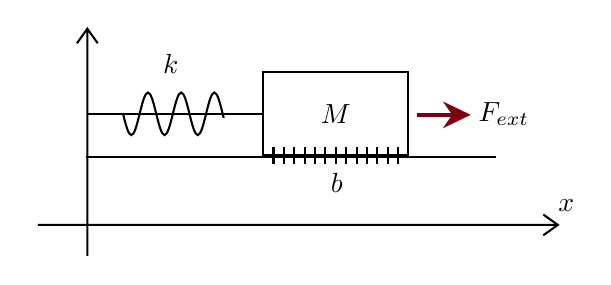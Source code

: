 

\tikzset{every picture/.style={line width=0.75pt}} %set default line width to 0.75pt        

\begin{tikzpicture}[x=0.75pt,y=0.75pt,yscale=-1,xscale=1]
%uncomment if require: \path (0,134); %set diagram left start at 0, and has height of 134

%Shape: Axis 2D [id:dp2949613832069744] 
\draw  (189,102.53) -- (439.5,102.53)(212.8,8) -- (212.8,117.5) (432.5,97.53) -- (439.5,102.53) -- (432.5,107.53) (207.8,15) -- (212.8,8) -- (217.8,15)  ;
%Shape: Rectangle [id:dp8682403506536873] 
\draw   (297.5,29) -- (367.5,29) -- (367.5,69) -- (297.5,69) -- cycle ;
%Straight Lines [id:da4773229437516673] 
\draw    (213,49) -- (297,49) ;


%Shape: Wave [id:dp5588027634095529] 
\draw   (230,49) .. controls (231.3,54.25) and (232.55,59.25) .. (234,59.25) .. controls (235.45,59.25) and (236.7,54.25) .. (238,49) .. controls (239.3,43.75) and (240.55,38.75) .. (242,38.75) .. controls (243.45,38.75) and (244.7,43.75) .. (246,49) .. controls (247.3,54.25) and (248.55,59.25) .. (250,59.25) .. controls (251.45,59.25) and (252.7,54.25) .. (254,49) .. controls (255.3,43.75) and (256.55,38.75) .. (258,38.75) .. controls (259.45,38.75) and (260.7,43.75) .. (262,49) .. controls (263.3,54.25) and (264.55,59.25) .. (266,59.25) .. controls (267.45,59.25) and (268.7,54.25) .. (270,49) .. controls (271.3,43.75) and (272.55,38.75) .. (274,38.75) .. controls (275.45,38.75) and (276.7,43.75) .. (278,49) .. controls (278.17,49.67) and (278.33,50.34) .. (278.5,51) ;
%Straight Lines [id:da6778535466302025] 
\draw    (212,70) -- (409.5,70) ;


%Straight Lines [id:da47502722033668277] 
\draw    (297.5,69) -- (367.5,69) (302.5,65) -- (302.5,73)(307.5,65) -- (307.5,73)(312.5,65) -- (312.5,73)(317.5,65) -- (317.5,73)(322.5,65) -- (322.5,73)(327.5,65) -- (327.5,73)(332.5,65) -- (332.5,73)(337.5,65) -- (337.5,73)(342.5,65) -- (342.5,73)(347.5,65) -- (347.5,73)(352.5,65) -- (352.5,73)(357.5,65) -- (357.5,73)(362.5,65) -- (362.5,73) ;


%Straight Lines [id:da13520220229058144] 
\draw [color={rgb, 255:red, 126; green, 0; blue, 16 }  ,draw opacity=1 ][line width=1.5]    (371.5,49.5) -- (394.5,49.5) ;
\draw [shift={(397.5,49.5)}, rotate = 180] [fill={rgb, 255:red, 126; green, 0; blue, 16 }  ,fill opacity=1 ][line width=1.5]  [draw opacity=0] (13.4,-6.43) -- (0,0) -- (13.4,6.44) -- (8.9,0) -- cycle    ;


% Text Node
\draw (332.5,49) node   {$M$};
% Text Node
\draw (253,25) node   {$k$};
% Text Node
\draw (333,82.5) node   {$b$};
% Text Node
\draw (413.5,49) node   {$F_{ext}$};
% Text Node
\draw (443.5,93) node   {$x$};


\end{tikzpicture}